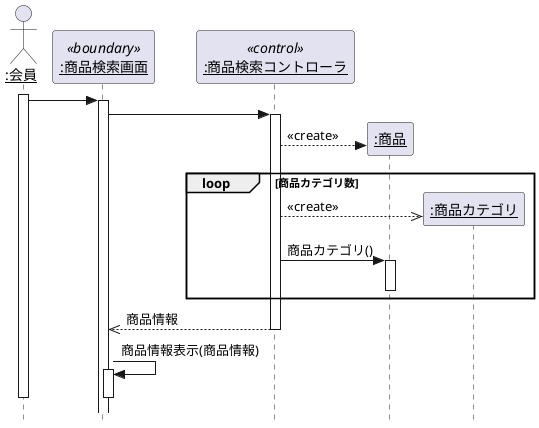 @startuml 演習4-5_SD_商品情報検索

    hide footbox
    ' autonumber /'メッセージに自動で番号を降る '/
    skinparam style strictuml /' 厳密なUMLに準拠する '/

    actor "<u>:会員</u>" as member
    participant "<u>:商品検索画面</u>" as search <<boundary>>
    participant "<u>:商品検索コントローラ</u>" as search2 <<control>>

    activate member
        member -> search
        activate search
            search -> search2
            activate search2
                create "<u>:商品</u>" as goods
                search2 --> goods: <<create>>

                    loop 商品カテゴリ数
                    create "<u>:商品カテゴリ</u>" as category
                    search2 -->> category :  <<create>>
                    search2 ->  goods : 商品カテゴリ()
                        activate goods
                        deactivate goods
                    end loop 
                search <<-- search2 :商品情報
            deactivate search2
                search -> search : 商品情報表示(商品情報)
                activate search
        deactivate search
    deactivate member
@enduml